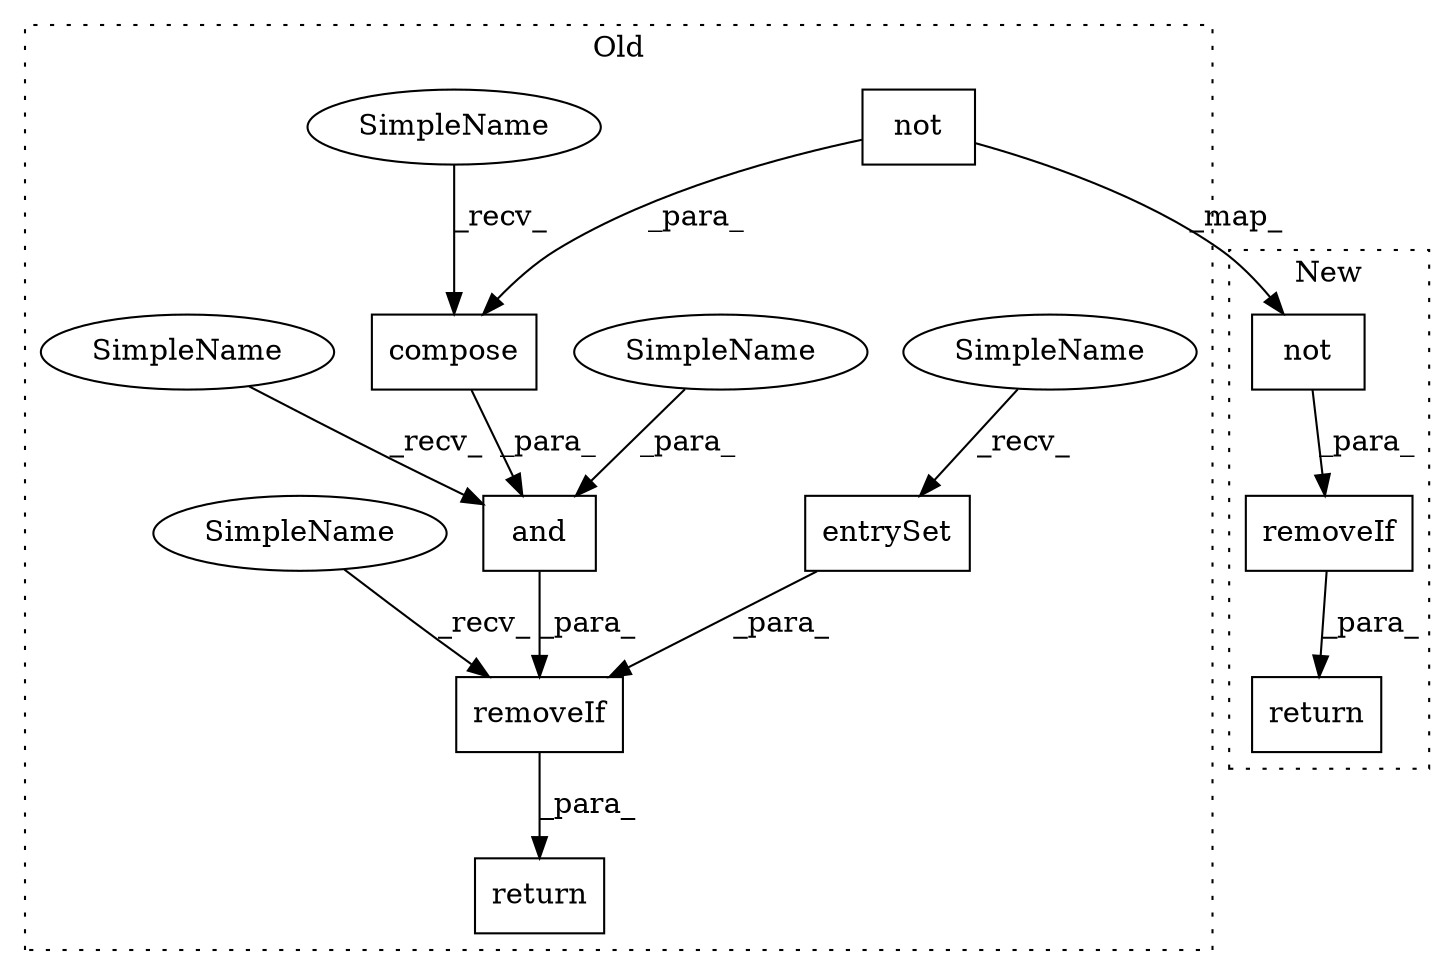 digraph G {
subgraph cluster0 {
1 [label="not" a="32" s="96193,96222" l="4,1" shape="box"];
3 [label="compose" a="32" s="96157,96248" l="25,1" shape="box"];
4 [label="and" a="32" s="96131,96249" l="4,1" shape="box"];
5 [label="SimpleName" a="42" s="96135" l="9" shape="ellipse"];
6 [label="return" a="41" s="96045" l="7" shape="box"];
7 [label="entrySet" a="32" s="96095" l="10" shape="box"];
8 [label="SimpleName" a="42" s="96084" l="10" shape="ellipse"];
11 [label="removeIf" a="32" s="96062,96250" l="22,1" shape="box"];
12 [label="SimpleName" a="42" s="96107" l="10" shape="ellipse"];
13 [label="SimpleName" a="42" s="96146" l="10" shape="ellipse"];
14 [label="SimpleName" a="42" s="96052" l="9" shape="ellipse"];
label = "Old";
style="dotted";
}
subgraph cluster1 {
2 [label="not" a="32" s="96157,96186" l="4,1" shape="box"];
9 [label="return" a="41" s="96130" l="7" shape="box"];
10 [label="removeIf" a="32" s="96137,96187" l="9,1" shape="box"];
label = "New";
style="dotted";
}
1 -> 3 [label="_para_"];
1 -> 2 [label="_map_"];
2 -> 10 [label="_para_"];
3 -> 4 [label="_para_"];
4 -> 11 [label="_para_"];
5 -> 4 [label="_para_"];
7 -> 11 [label="_para_"];
8 -> 7 [label="_recv_"];
10 -> 9 [label="_para_"];
11 -> 6 [label="_para_"];
12 -> 4 [label="_recv_"];
13 -> 3 [label="_recv_"];
14 -> 11 [label="_recv_"];
}